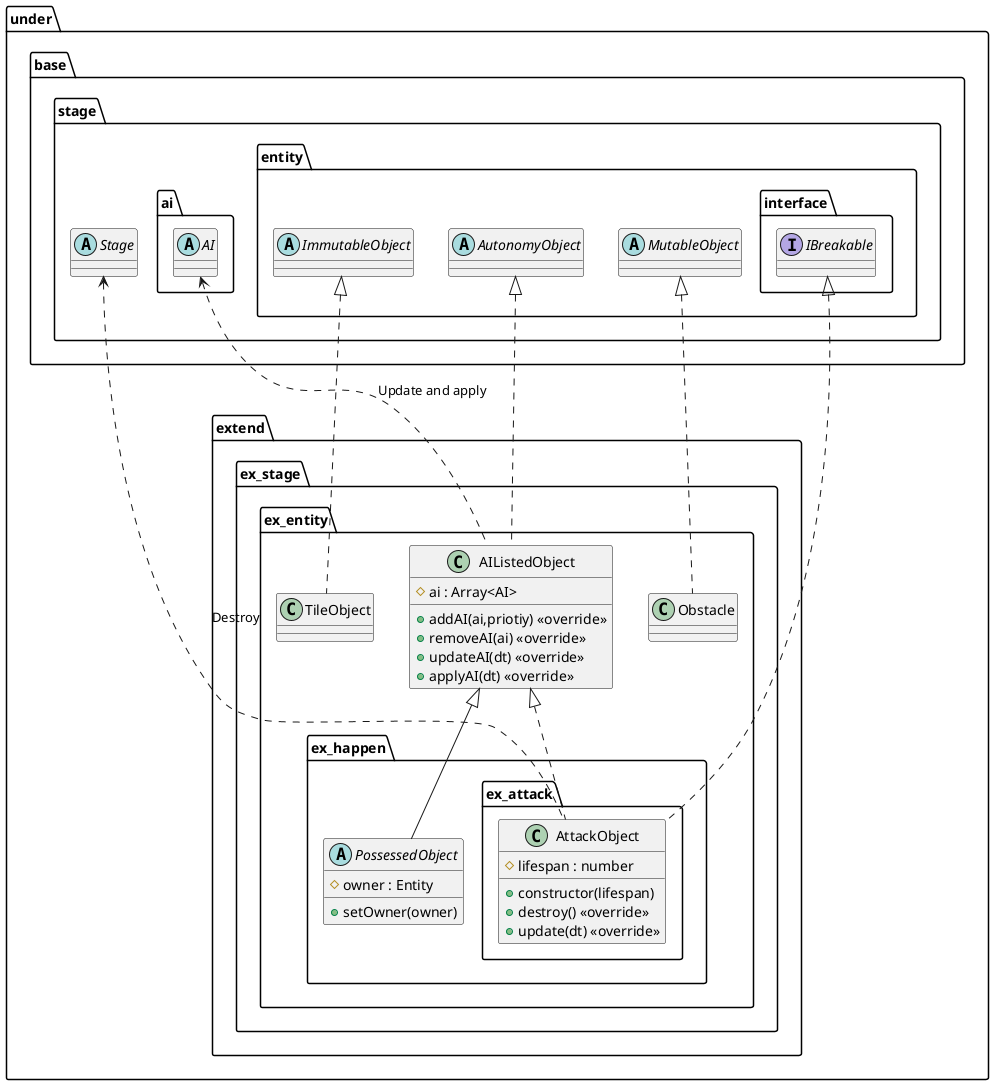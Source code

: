 @startuml EntityExtend
package under {
    package extend {
        package ex_stage {
            package ex_entity {
                class TileObject
                class Obstacle
                class AIListedObject {
                    #ai : Array<AI>
                    +addAI(ai,priotiy) <<override>>
                    +removeAI(ai) <<override>>
                    +updateAI(dt) <<override>>
                    +applyAI(dt) <<override>>
                }
                package ex_happen {
                    package ex_attack {
                        class AttackObject {
                            +constructor(lifespan)
                            #lifespan : number
                            +destroy() <<override>>
                            +update(dt) <<override>>
                        }
                    }
                    abstract PossessedObject {
                        #owner : Entity
                        +setOwner(owner)
                    }
                }
            }
        }
    }
}

package under {
    package base {
        package stage {
            abstract Stage
            package ai {
                abstract AI
            }
            package entity {
                abstract ImmutableObject
                abstract MutableObject
                abstract AutonomyObject
                package interface {
                    interface IBreakable
                }
            }
        }
    }
}

AI <.. AIListedObject : Update and apply

Stage <.. AttackObject : Destroy

ImmutableObject <|.. TileObject
MutableObject <|.. Obstacle
AutonomyObject <|.. AIListedObject

AIListedObject <|-- PossessedObject
AIListedObject <|.. AttackObject
IBreakable <|.. AttackObject

@enduml
